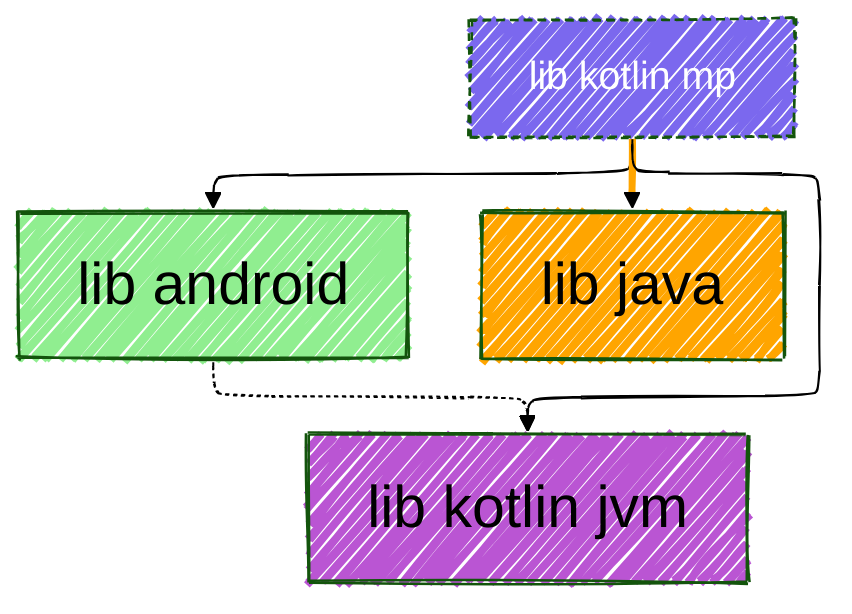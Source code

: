---
config:
  layout: elk
  look: handDrawn
  theme: forest
  elk:
    mergeEdges: true
    forceNodeModelOrder: true
    nodePlacementStrategy: LINEAR_SEGMENTS
    cycleBreakingStrategy: INTERACTIVE
    considerModelOrder: PREFER_EDGES
  themeVariables:
    background: #FFF
    fontFamily: arial
    lineColor: #55FF55
    primaryBorderColor: #FF5555
    primaryColor: #ABC123
    darkMode: true
    fontSize: 30px
    defaultLinkColor: #5555FF
---
graph TD
  lib_android["lib android"]
  lib_java["lib java"]
  lib_kotlin_jvm["lib kotlin jvm"]
  lib_kotlin_mp["lib kotlin mp"]
  style lib_android fill:lightgreen,fillcolor:lightgreen
  style lib_java fill:orange,fillcolor:orange
  style lib_kotlin_jvm fill:mediumorchid,fillcolor:mediumorchid
  style lib_kotlin_mp fill:mediumslateblue,color:white,stroke-dasharray:4 3 2 1,font-size:20px,fillcolor:mediumslateblue
  lib_android -.-> lib_kotlin_jvm
  lib_kotlin_mp --> lib_android
  lib_kotlin_mp ==> lib_java
  linkStyle 2 stroke:orange
  lib_kotlin_mp --> lib_kotlin_jvm